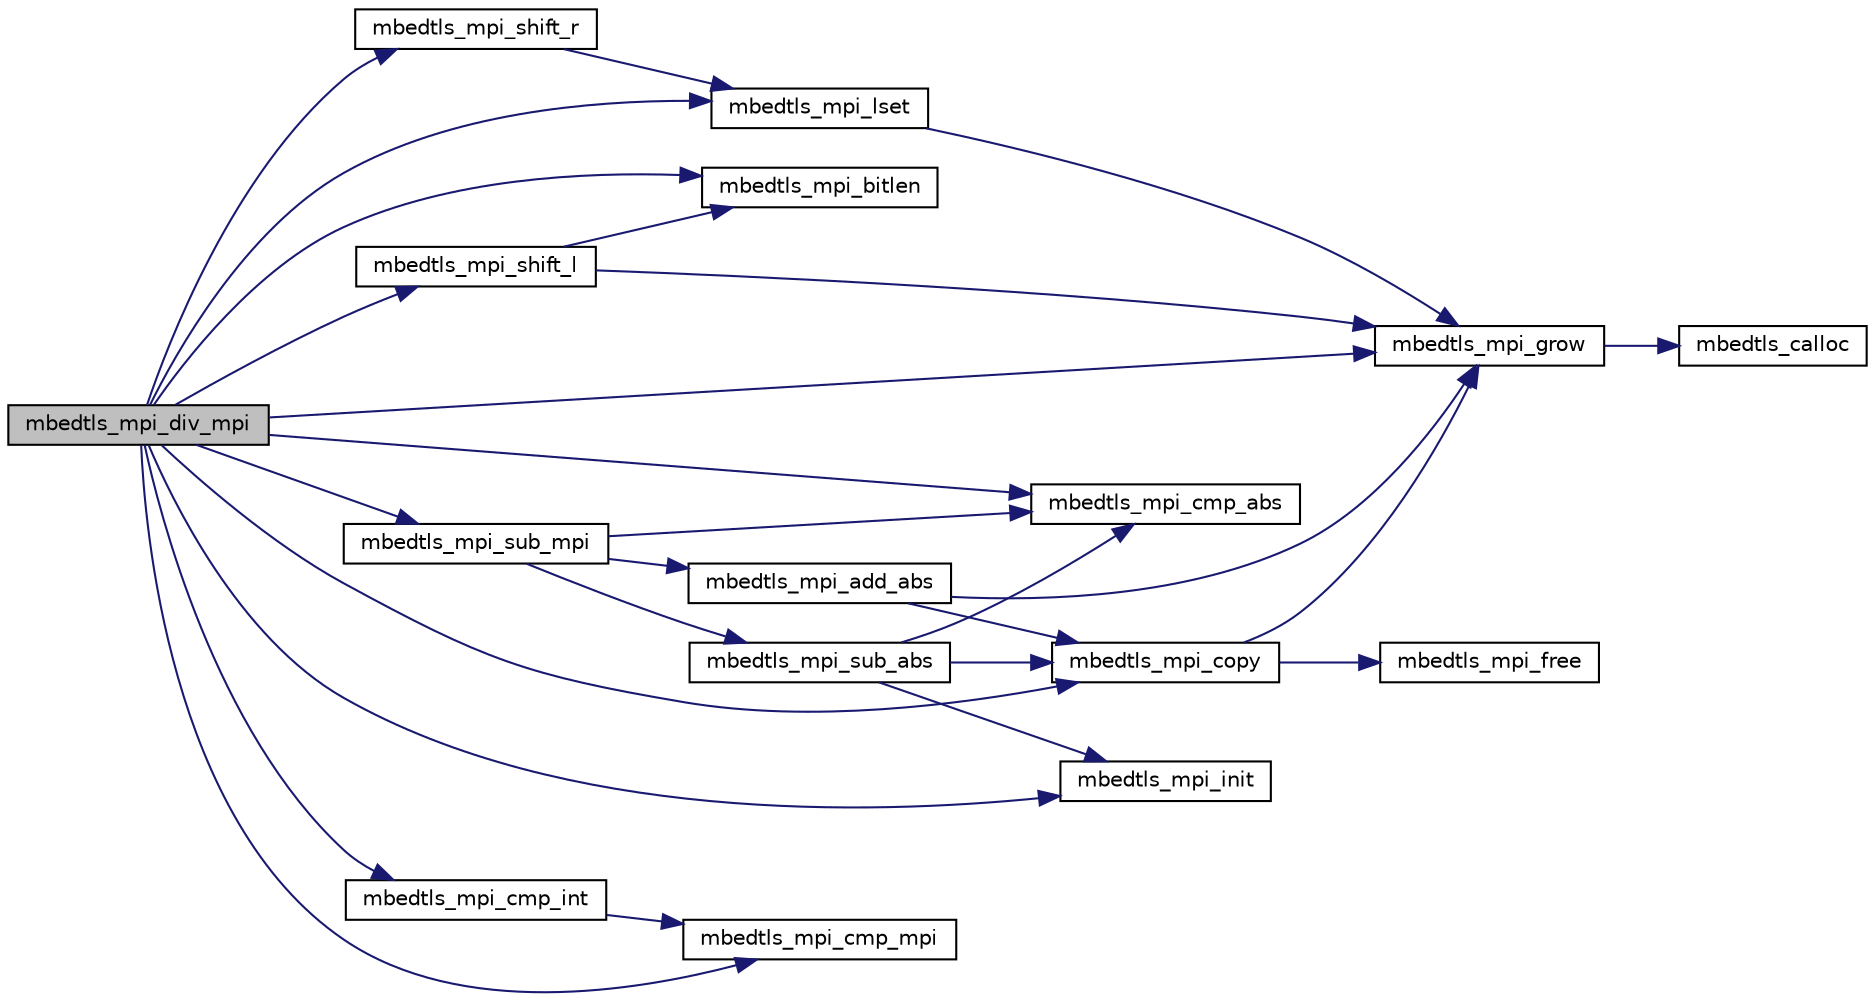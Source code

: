 digraph "mbedtls_mpi_div_mpi"
{
 // LATEX_PDF_SIZE
  edge [fontname="Helvetica",fontsize="10",labelfontname="Helvetica",labelfontsize="10"];
  node [fontname="Helvetica",fontsize="10",shape=record];
  rankdir="LR";
  Node1 [label="mbedtls_mpi_div_mpi",height=0.2,width=0.4,color="black", fillcolor="grey75", style="filled", fontcolor="black",tooltip="Perform a division with remainder of two MPIs: A = Q * B + R."];
  Node1 -> Node2 [color="midnightblue",fontsize="10",style="solid",fontname="Helvetica"];
  Node2 [label="mbedtls_mpi_bitlen",height=0.2,width=0.4,color="black", fillcolor="white", style="filled",URL="$d1/dcc/bignum_8c.html#a681ab2710d044c0cb091b6497c6ed395",tooltip="Return the number of bits up to and including the most significant bit of value 1."];
  Node1 -> Node3 [color="midnightblue",fontsize="10",style="solid",fontname="Helvetica"];
  Node3 [label="mbedtls_mpi_cmp_abs",height=0.2,width=0.4,color="black", fillcolor="white", style="filled",URL="$d1/dcc/bignum_8c.html#a81ea45be21ea77f5d8deae9e99d9a11b",tooltip="Compare the absolute values of two MPIs."];
  Node1 -> Node4 [color="midnightblue",fontsize="10",style="solid",fontname="Helvetica"];
  Node4 [label="mbedtls_mpi_cmp_int",height=0.2,width=0.4,color="black", fillcolor="white", style="filled",URL="$d1/dcc/bignum_8c.html#ad0e7f426326afc7d3fde309a7a8d82fa",tooltip="Compare an MPI with an integer."];
  Node4 -> Node5 [color="midnightblue",fontsize="10",style="solid",fontname="Helvetica"];
  Node5 [label="mbedtls_mpi_cmp_mpi",height=0.2,width=0.4,color="black", fillcolor="white", style="filled",URL="$d1/dcc/bignum_8c.html#a762dd8add46384d4935a4aecc125096e",tooltip="Compare two MPIs."];
  Node1 -> Node5 [color="midnightblue",fontsize="10",style="solid",fontname="Helvetica"];
  Node1 -> Node6 [color="midnightblue",fontsize="10",style="solid",fontname="Helvetica"];
  Node6 [label="mbedtls_mpi_copy",height=0.2,width=0.4,color="black", fillcolor="white", style="filled",URL="$d1/dcc/bignum_8c.html#a2f722863f9fd9098690f8a9db9962044",tooltip="Make a copy of an MPI."];
  Node6 -> Node7 [color="midnightblue",fontsize="10",style="solid",fontname="Helvetica"];
  Node7 [label="mbedtls_mpi_free",height=0.2,width=0.4,color="black", fillcolor="white", style="filled",URL="$d1/dcc/bignum_8c.html#abffd5d8382cb86c089a1ef2bebb90f9f",tooltip="This function frees the components of an MPI context."];
  Node6 -> Node8 [color="midnightblue",fontsize="10",style="solid",fontname="Helvetica"];
  Node8 [label="mbedtls_mpi_grow",height=0.2,width=0.4,color="black", fillcolor="white", style="filled",URL="$d1/dcc/bignum_8c.html#a22263d90d838cb58f271aa8f1920843d",tooltip="Enlarge an MPI to the specified number of limbs."];
  Node8 -> Node9 [color="midnightblue",fontsize="10",style="solid",fontname="Helvetica"];
  Node9 [label="mbedtls_calloc",height=0.2,width=0.4,color="black", fillcolor="white", style="filled",URL="$dc/d3f/platform_8c.html#a065dcb25fe2c4492a910bec761400ebe",tooltip=" "];
  Node1 -> Node8 [color="midnightblue",fontsize="10",style="solid",fontname="Helvetica"];
  Node1 -> Node10 [color="midnightblue",fontsize="10",style="solid",fontname="Helvetica"];
  Node10 [label="mbedtls_mpi_init",height=0.2,width=0.4,color="black", fillcolor="white", style="filled",URL="$d1/dcc/bignum_8c.html#a99c7cca612b47dc4f3b96905c4f9d69e",tooltip="Initialize an MPI context."];
  Node1 -> Node11 [color="midnightblue",fontsize="10",style="solid",fontname="Helvetica"];
  Node11 [label="mbedtls_mpi_lset",height=0.2,width=0.4,color="black", fillcolor="white", style="filled",URL="$d1/dcc/bignum_8c.html#a65644d139404325130491759a5651f6d",tooltip="Store integer value in MPI."];
  Node11 -> Node8 [color="midnightblue",fontsize="10",style="solid",fontname="Helvetica"];
  Node1 -> Node12 [color="midnightblue",fontsize="10",style="solid",fontname="Helvetica"];
  Node12 [label="mbedtls_mpi_shift_l",height=0.2,width=0.4,color="black", fillcolor="white", style="filled",URL="$d1/dcc/bignum_8c.html#a8d48a56155412dda56e67256be4d10d9",tooltip="Perform a left-shift on an MPI: X <<= count."];
  Node12 -> Node2 [color="midnightblue",fontsize="10",style="solid",fontname="Helvetica"];
  Node12 -> Node8 [color="midnightblue",fontsize="10",style="solid",fontname="Helvetica"];
  Node1 -> Node13 [color="midnightblue",fontsize="10",style="solid",fontname="Helvetica"];
  Node13 [label="mbedtls_mpi_shift_r",height=0.2,width=0.4,color="black", fillcolor="white", style="filled",URL="$d1/dcc/bignum_8c.html#aee1140147b1e807645cebf64ebded168",tooltip="Perform a right-shift on an MPI: X >>= count."];
  Node13 -> Node11 [color="midnightblue",fontsize="10",style="solid",fontname="Helvetica"];
  Node1 -> Node14 [color="midnightblue",fontsize="10",style="solid",fontname="Helvetica"];
  Node14 [label="mbedtls_mpi_sub_mpi",height=0.2,width=0.4,color="black", fillcolor="white", style="filled",URL="$d1/dcc/bignum_8c.html#a1a38a8d9f5052491df94d8010bd34955",tooltip="Perform a signed subtraction of MPIs: X = A - B."];
  Node14 -> Node15 [color="midnightblue",fontsize="10",style="solid",fontname="Helvetica"];
  Node15 [label="mbedtls_mpi_add_abs",height=0.2,width=0.4,color="black", fillcolor="white", style="filled",URL="$d1/dcc/bignum_8c.html#a5ddb2c6dc59dd39874695e04ff40afdb",tooltip="Perform an unsigned addition of MPIs: X = |A| + |B|."];
  Node15 -> Node6 [color="midnightblue",fontsize="10",style="solid",fontname="Helvetica"];
  Node15 -> Node8 [color="midnightblue",fontsize="10",style="solid",fontname="Helvetica"];
  Node14 -> Node3 [color="midnightblue",fontsize="10",style="solid",fontname="Helvetica"];
  Node14 -> Node16 [color="midnightblue",fontsize="10",style="solid",fontname="Helvetica"];
  Node16 [label="mbedtls_mpi_sub_abs",height=0.2,width=0.4,color="black", fillcolor="white", style="filled",URL="$d1/dcc/bignum_8c.html#ad5840808639d50a98edbede345251293",tooltip="Perform an unsigned subtraction of MPIs: X = |A| - |B|."];
  Node16 -> Node3 [color="midnightblue",fontsize="10",style="solid",fontname="Helvetica"];
  Node16 -> Node6 [color="midnightblue",fontsize="10",style="solid",fontname="Helvetica"];
  Node16 -> Node10 [color="midnightblue",fontsize="10",style="solid",fontname="Helvetica"];
}
